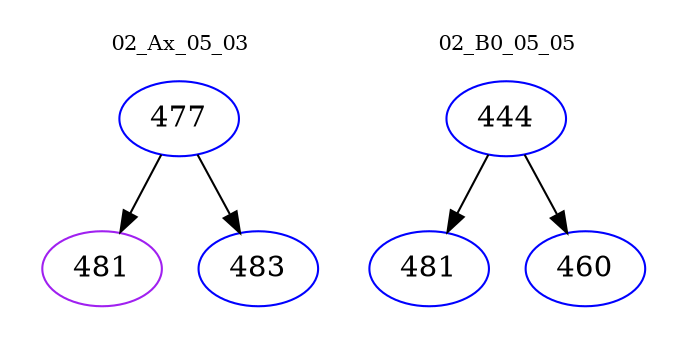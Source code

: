 digraph{
subgraph cluster_0 {
color = white
label = "02_Ax_05_03";
fontsize=10;
T0_477 [label="477", color="blue"]
T0_477 -> T0_481 [color="black"]
T0_481 [label="481", color="purple"]
T0_477 -> T0_483 [color="black"]
T0_483 [label="483", color="blue"]
}
subgraph cluster_1 {
color = white
label = "02_B0_05_05";
fontsize=10;
T1_444 [label="444", color="blue"]
T1_444 -> T1_481 [color="black"]
T1_481 [label="481", color="blue"]
T1_444 -> T1_460 [color="black"]
T1_460 [label="460", color="blue"]
}
}
